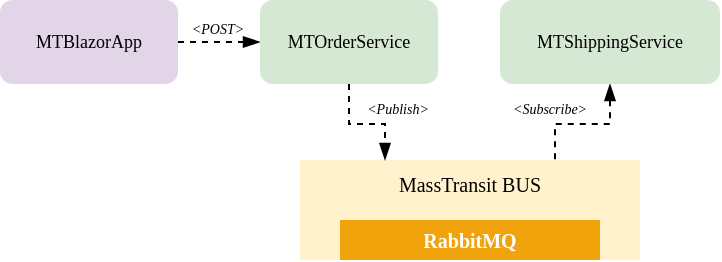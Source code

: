 <mxfile version="16.2.7"><diagram id="ne-u1nIrddFsnMkmACZo" name="Page-1"><mxGraphModel dx="515" dy="296" grid="1" gridSize="10" guides="1" tooltips="1" connect="1" arrows="1" fold="1" page="1" pageScale="1" pageWidth="827" pageHeight="1169" math="0" shadow="0"><root><mxCell id="0"/><mxCell id="1" parent="0"/><mxCell id="oyzuA8l-Vm_ke8vyz9Pp-13" style="edgeStyle=orthogonalEdgeStyle;rounded=0;orthogonalLoop=1;jettySize=auto;html=1;exitX=1;exitY=0.5;exitDx=0;exitDy=0;entryX=0;entryY=0.5;entryDx=0;entryDy=0;dashed=1;fontFamily=Verdana;fontSize=7;fontColor=#000000;startArrow=none;startFill=0;endArrow=blockThin;endFill=1;" edge="1" parent="1" source="oyzuA8l-Vm_ke8vyz9Pp-1" target="oyzuA8l-Vm_ke8vyz9Pp-5"><mxGeometry relative="1" as="geometry"/></mxCell><mxCell id="oyzuA8l-Vm_ke8vyz9Pp-1" value="MTBlazorApp" style="rounded=1;whiteSpace=wrap;html=1;fillColor=#e1d5e7;strokeColor=none;fontFamily=Verdana;fontSize=9;" vertex="1" parent="1"><mxGeometry x="40" y="80" width="89" height="42" as="geometry"/></mxCell><mxCell id="oyzuA8l-Vm_ke8vyz9Pp-2" value="MassTransit BUS" style="rounded=0;whiteSpace=wrap;html=1;fillColor=#fff2cc;strokeColor=none;verticalAlign=top;fontFamily=Verdana;fontSize=10;" vertex="1" parent="1"><mxGeometry x="190" y="160" width="170" height="50" as="geometry"/></mxCell><mxCell id="oyzuA8l-Vm_ke8vyz9Pp-3" value="RabbitMQ" style="rounded=0;whiteSpace=wrap;html=1;fillColor=#f0a30a;strokeColor=none;fontColor=#FFFFFF;fontStyle=1;fontFamily=Verdana;fontSize=10;" vertex="1" parent="1"><mxGeometry x="210" y="190" width="130" height="20" as="geometry"/></mxCell><mxCell id="oyzuA8l-Vm_ke8vyz9Pp-8" style="edgeStyle=orthogonalEdgeStyle;rounded=0;orthogonalLoop=1;jettySize=auto;html=1;exitX=0.5;exitY=1;exitDx=0;exitDy=0;entryX=0.25;entryY=0;entryDx=0;entryDy=0;fontFamily=Verdana;fontSize=9;fontColor=#FFFFFF;startArrow=none;startFill=0;endArrow=blockThin;endFill=1;dashed=1;" edge="1" parent="1" source="oyzuA8l-Vm_ke8vyz9Pp-5" target="oyzuA8l-Vm_ke8vyz9Pp-2"><mxGeometry relative="1" as="geometry"/></mxCell><mxCell id="oyzuA8l-Vm_ke8vyz9Pp-5" value="MTOrderService" style="rounded=1;whiteSpace=wrap;html=1;fillColor=#d5e8d4;strokeColor=none;fontFamily=Verdana;fontSize=9;" vertex="1" parent="1"><mxGeometry x="170" y="80" width="89" height="42" as="geometry"/></mxCell><mxCell id="oyzuA8l-Vm_ke8vyz9Pp-9" style="edgeStyle=orthogonalEdgeStyle;rounded=0;orthogonalLoop=1;jettySize=auto;html=1;exitX=0.5;exitY=1;exitDx=0;exitDy=0;entryX=0.75;entryY=0;entryDx=0;entryDy=0;fontFamily=Verdana;fontSize=9;fontColor=#FFFFFF;startArrow=blockThin;startFill=1;endArrow=none;endFill=0;dashed=1;" edge="1" parent="1" source="oyzuA8l-Vm_ke8vyz9Pp-6" target="oyzuA8l-Vm_ke8vyz9Pp-2"><mxGeometry relative="1" as="geometry"/></mxCell><mxCell id="oyzuA8l-Vm_ke8vyz9Pp-6" value="MTShippingService" style="rounded=1;whiteSpace=wrap;html=1;fillColor=#d5e8d4;strokeColor=none;fontFamily=Verdana;fontSize=9;" vertex="1" parent="1"><mxGeometry x="290" y="80" width="110" height="42" as="geometry"/></mxCell><mxCell id="oyzuA8l-Vm_ke8vyz9Pp-10" value="&amp;lt;Publish&amp;gt;" style="text;html=1;strokeColor=none;fillColor=none;align=center;verticalAlign=middle;whiteSpace=wrap;rounded=0;fontFamily=Verdana;fontSize=7;fontColor=#000000;fontStyle=2" vertex="1" parent="1"><mxGeometry x="219" y="130" width="40" height="10" as="geometry"/></mxCell><mxCell id="oyzuA8l-Vm_ke8vyz9Pp-12" value="&amp;lt;Subscribe&amp;gt;" style="text;html=1;strokeColor=none;fillColor=none;align=center;verticalAlign=middle;whiteSpace=wrap;rounded=0;fontFamily=Verdana;fontSize=7;fontColor=#000000;fontStyle=2" vertex="1" parent="1"><mxGeometry x="290" y="127.5" width="50" height="15" as="geometry"/></mxCell><mxCell id="oyzuA8l-Vm_ke8vyz9Pp-14" value="&amp;lt;POST&amp;gt;" style="text;html=1;strokeColor=none;fillColor=none;align=center;verticalAlign=middle;whiteSpace=wrap;rounded=0;fontFamily=Verdana;fontSize=7;fontColor=#000000;fontStyle=2" vertex="1" parent="1"><mxGeometry x="129" y="90" width="40" height="10" as="geometry"/></mxCell></root></mxGraphModel></diagram></mxfile>